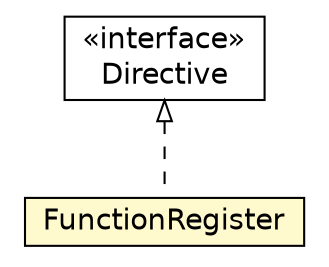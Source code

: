 #!/usr/local/bin/dot
#
# Class diagram 
# Generated by UMLGraph version 5.1 (http://www.umlgraph.org/)
#

digraph G {
	edge [fontname="Helvetica",fontsize=10,labelfontname="Helvetica",labelfontsize=10];
	node [fontname="Helvetica",fontsize=10,shape=plaintext];
	nodesep=0.25;
	ranksep=0.5;
	// jason.asSyntax.directives.FunctionRegister
	c21676 [label=<<table title="jason.asSyntax.directives.FunctionRegister" border="0" cellborder="1" cellspacing="0" cellpadding="2" port="p" bgcolor="lemonChiffon" href="./FunctionRegister.html">
		<tr><td><table border="0" cellspacing="0" cellpadding="1">
<tr><td align="center" balign="center"> FunctionRegister </td></tr>
		</table></td></tr>
		</table>>, fontname="Helvetica", fontcolor="black", fontsize=14.0];
	// jason.asSyntax.directives.Directive
	c21678 [label=<<table title="jason.asSyntax.directives.Directive" border="0" cellborder="1" cellspacing="0" cellpadding="2" port="p" href="./Directive.html">
		<tr><td><table border="0" cellspacing="0" cellpadding="1">
<tr><td align="center" balign="center"> &#171;interface&#187; </td></tr>
<tr><td align="center" balign="center"> Directive </td></tr>
		</table></td></tr>
		</table>>, fontname="Helvetica", fontcolor="black", fontsize=14.0];
	//jason.asSyntax.directives.FunctionRegister implements jason.asSyntax.directives.Directive
	c21678:p -> c21676:p [dir=back,arrowtail=empty,style=dashed];
}

